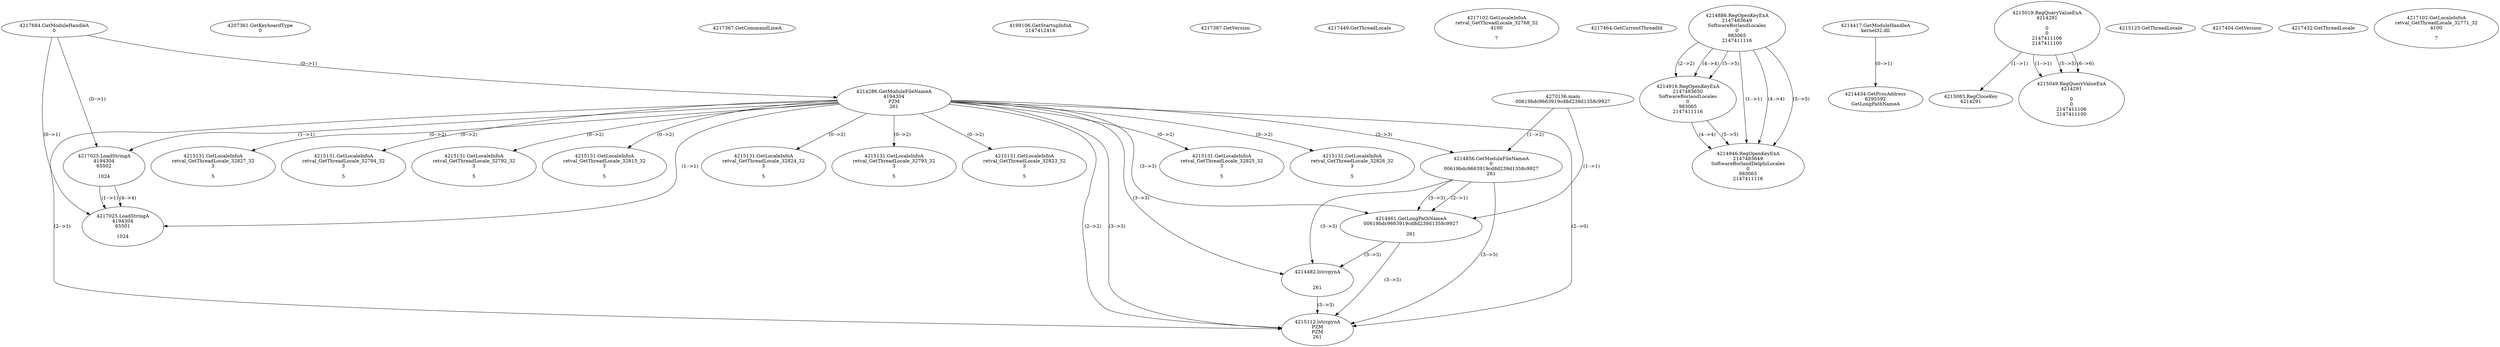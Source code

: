 // Global SCDG with merge call
digraph {
	0 [label="4270136.main
00619bdc9663919cd8d239d1358c9927"]
	1 [label="4217684.GetModuleHandleA
0"]
	2 [label="4207361.GetKeyboardType
0"]
	3 [label="4217367.GetCommandLineA
"]
	4 [label="4199106.GetStartupInfoA
2147412416"]
	5 [label="4217387.GetVersion
"]
	6 [label="4217449.GetThreadLocale
"]
	7 [label="4217102.GetLocaleInfoA
retval_GetThreadLocale_32768_32
4100

7"]
	8 [label="4217464.GetCurrentThreadId
"]
	9 [label="4214286.GetModuleFileNameA
4194304
PZM
261"]
	1 -> 9 [label="(0-->1)"]
	10 [label="4214856.GetModuleFileNameA
0
00619bdc9663919cd8d239d1358c9927
261"]
	0 -> 10 [label="(1-->2)"]
	9 -> 10 [label="(3-->3)"]
	11 [label="4214886.RegOpenKeyExA
2147483649
Software\Borland\Locales
0
983065
2147411116"]
	12 [label="4214916.RegOpenKeyExA
2147483650
Software\Borland\Locales
0
983065
2147411116"]
	11 -> 12 [label="(2-->2)"]
	11 -> 12 [label="(4-->4)"]
	11 -> 12 [label="(5-->5)"]
	13 [label="4214417.GetModuleHandleA
kernel32.dll"]
	14 [label="4214434.GetProcAddress
6295592
GetLongPathNameA"]
	13 -> 14 [label="(0-->1)"]
	15 [label="4214461.GetLongPathNameA
00619bdc9663919cd8d239d1358c9927

261"]
	0 -> 15 [label="(1-->1)"]
	10 -> 15 [label="(2-->1)"]
	9 -> 15 [label="(3-->3)"]
	10 -> 15 [label="(3-->3)"]
	16 [label="4214482.lstrcpynA


261"]
	9 -> 16 [label="(3-->3)"]
	10 -> 16 [label="(3-->3)"]
	15 -> 16 [label="(3-->3)"]
	17 [label="4215019.RegQueryValueExA
4214291

0
0
2147411106
2147411100"]
	18 [label="4215083.RegCloseKey
4214291"]
	17 -> 18 [label="(1-->1)"]
	19 [label="4215112.lstrcpynA
PZM
PZM
261"]
	9 -> 19 [label="(2-->1)"]
	9 -> 19 [label="(2-->2)"]
	9 -> 19 [label="(3-->3)"]
	10 -> 19 [label="(3-->3)"]
	15 -> 19 [label="(3-->3)"]
	16 -> 19 [label="(3-->3)"]
	9 -> 19 [label="(2-->0)"]
	20 [label="4215125.GetThreadLocale
"]
	21 [label="4215131.GetLocaleInfoA
retval_GetThreadLocale_32825_32
3

5"]
	9 -> 21 [label="(0-->2)"]
	22 [label="4217025.LoadStringA
4194304
65502

1024"]
	1 -> 22 [label="(0-->1)"]
	9 -> 22 [label="(1-->1)"]
	23 [label="4217404.GetVersion
"]
	24 [label="4215049.RegQueryValueExA
4214291

0
0
2147411106
2147411100"]
	17 -> 24 [label="(1-->1)"]
	17 -> 24 [label="(5-->5)"]
	17 -> 24 [label="(6-->6)"]
	25 [label="4215131.GetLocaleInfoA
retval_GetThreadLocale_32826_32
3

5"]
	9 -> 25 [label="(0-->2)"]
	26 [label="4214946.RegOpenKeyExA
2147483649
Software\Borland\Delphi\Locales
0
983065
2147411116"]
	11 -> 26 [label="(1-->1)"]
	11 -> 26 [label="(4-->4)"]
	12 -> 26 [label="(4-->4)"]
	11 -> 26 [label="(5-->5)"]
	12 -> 26 [label="(5-->5)"]
	27 [label="4215131.GetLocaleInfoA
retval_GetThreadLocale_32827_32
3

5"]
	9 -> 27 [label="(0-->2)"]
	28 [label="4217432.GetThreadLocale
"]
	29 [label="4217102.GetLocaleInfoA
retval_GetThreadLocale_32771_32
4100

7"]
	30 [label="4215131.GetLocaleInfoA
retval_GetThreadLocale_32794_32
3

5"]
	9 -> 30 [label="(0-->2)"]
	31 [label="4215131.GetLocaleInfoA
retval_GetThreadLocale_32792_32
3

5"]
	9 -> 31 [label="(0-->2)"]
	32 [label="4217025.LoadStringA
4194304
65501

1024"]
	1 -> 32 [label="(0-->1)"]
	9 -> 32 [label="(1-->1)"]
	22 -> 32 [label="(1-->1)"]
	22 -> 32 [label="(4-->4)"]
	33 [label="4215131.GetLocaleInfoA
retval_GetThreadLocale_32815_32
3

5"]
	9 -> 33 [label="(0-->2)"]
	34 [label="4215131.GetLocaleInfoA
retval_GetThreadLocale_32824_32
3

5"]
	9 -> 34 [label="(0-->2)"]
	35 [label="4215131.GetLocaleInfoA
retval_GetThreadLocale_32793_32
3

5"]
	9 -> 35 [label="(0-->2)"]
	36 [label="4215131.GetLocaleInfoA
retval_GetThreadLocale_32823_32
3

5"]
	9 -> 36 [label="(0-->2)"]
}
